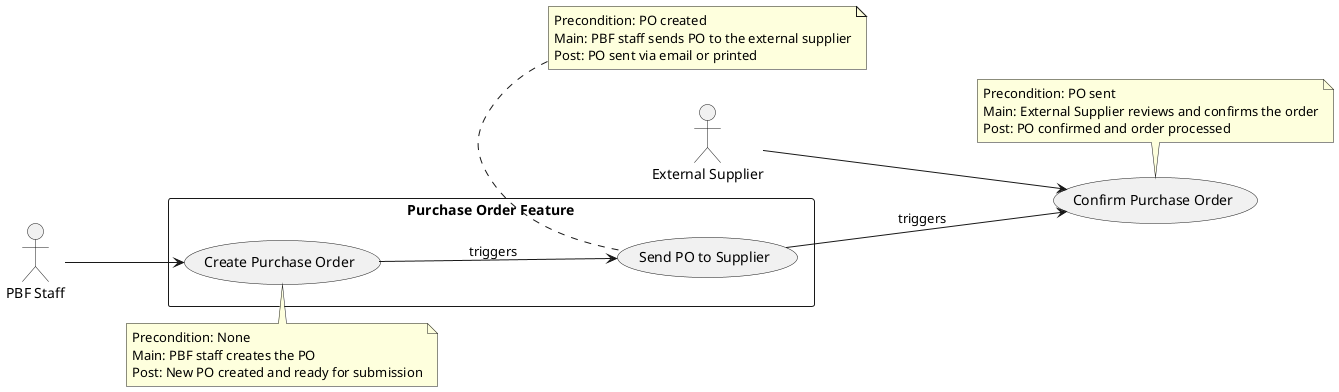 @startuml
left to right direction

actor "PBF Staff" as PBFStaff
actor "External Supplier" as ExternalSupplier

rectangle "Purchase Order Feature" as System {
  usecase "Create Purchase Order" as UC_CreatePO
  usecase "Send PO to Supplier" as UC_SendPO
}

usecase "Confirm Purchase Order" as UC_ConfirmPO

PBFStaff --> UC_CreatePO
ExternalSupplier --> UC_ConfirmPO

UC_CreatePO --> UC_SendPO : «triggers»
UC_SendPO --> UC_ConfirmPO : «triggers»

note top of UC_CreatePO
Precondition: None
Main: PBF staff creates the PO
Post: New PO created and ready for submission
end note

note top of UC_SendPO
Precondition: PO created
Main: PBF staff sends PO to the external supplier
Post: PO sent via email or printed
end note

note top of UC_ConfirmPO
Precondition: PO sent
Main: External Supplier reviews and confirms the order
Post: PO confirmed and order processed
end note

@enduml
